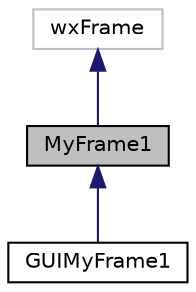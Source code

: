 digraph "MyFrame1"
{
 // LATEX_PDF_SIZE
  edge [fontname="Helvetica",fontsize="10",labelfontname="Helvetica",labelfontsize="10"];
  node [fontname="Helvetica",fontsize="10",shape=record];
  Node1 [label="MyFrame1",height=0.2,width=0.4,color="black", fillcolor="grey75", style="filled", fontcolor="black",tooltip="The main frame class for the application GUI."];
  Node2 -> Node1 [dir="back",color="midnightblue",fontsize="10",style="solid",fontname="Helvetica"];
  Node2 [label="wxFrame",height=0.2,width=0.4,color="grey75", fillcolor="white", style="filled",tooltip=" "];
  Node1 -> Node3 [dir="back",color="midnightblue",fontsize="10",style="solid",fontname="Helvetica"];
  Node3 [label="GUIMyFrame1",height=0.2,width=0.4,color="black", fillcolor="white", style="filled",URL="$classGUIMyFrame1.html",tooltip="Main frame class that extends MyFrame1, handling UI interactions and drawing."];
}
